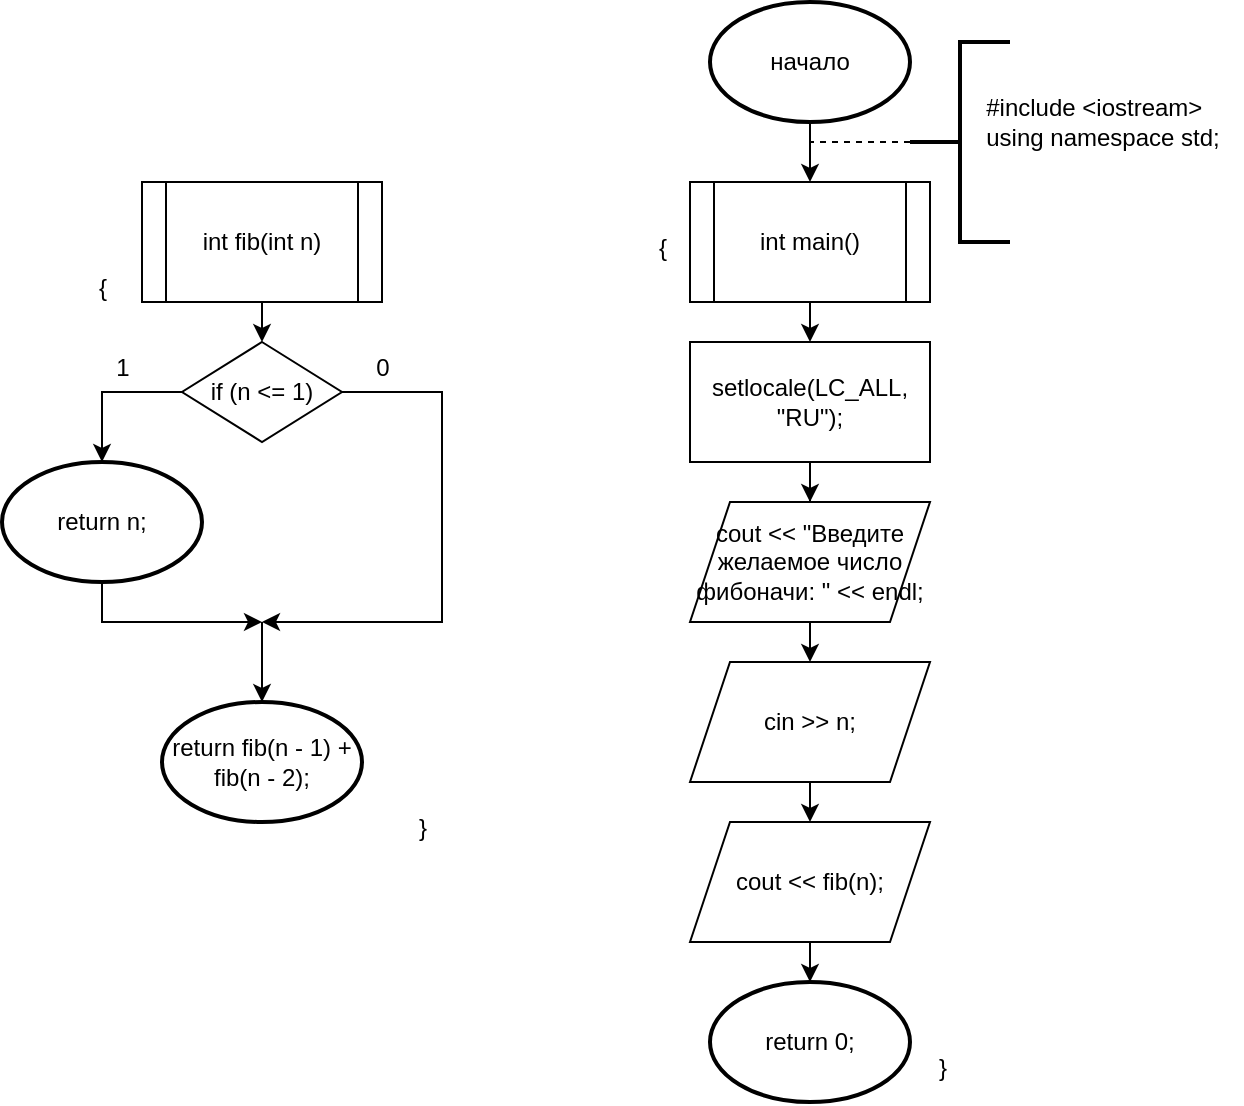 <mxfile version="25.0.2">
  <diagram name="Страница — 1" id="xor5v47UbdHk0WgQMwp9">
    <mxGraphModel dx="521" dy="709" grid="1" gridSize="10" guides="1" tooltips="1" connect="1" arrows="1" fold="1" page="1" pageScale="1" pageWidth="827" pageHeight="1169" math="0" shadow="0">
      <root>
        <mxCell id="0" />
        <mxCell id="1" parent="0" />
        <mxCell id="p71N7ng7_zQ5OIhSm6_l-6" style="edgeStyle=orthogonalEdgeStyle;rounded=0;orthogonalLoop=1;jettySize=auto;html=1;exitX=0.5;exitY=1;exitDx=0;exitDy=0;exitPerimeter=0;entryX=0.5;entryY=0;entryDx=0;entryDy=0;" edge="1" parent="1" source="p71N7ng7_zQ5OIhSm6_l-1" target="p71N7ng7_zQ5OIhSm6_l-5">
          <mxGeometry relative="1" as="geometry" />
        </mxCell>
        <mxCell id="p71N7ng7_zQ5OIhSm6_l-1" value="начало" style="strokeWidth=2;html=1;shape=mxgraph.flowchart.start_1;whiteSpace=wrap;" vertex="1" parent="1">
          <mxGeometry x="364" y="10" width="100" height="60" as="geometry" />
        </mxCell>
        <mxCell id="p71N7ng7_zQ5OIhSm6_l-2" value="" style="strokeWidth=2;html=1;shape=mxgraph.flowchart.annotation_2;align=left;labelPosition=right;pointerEvents=1;" vertex="1" parent="1">
          <mxGeometry x="464" y="30" width="50" height="100" as="geometry" />
        </mxCell>
        <mxCell id="p71N7ng7_zQ5OIhSm6_l-3" value="&lt;div style=&quot;text-align: justify;&quot;&gt;#include &amp;lt;iostream&amp;gt;&lt;/div&gt;&lt;div style=&quot;text-align: justify;&quot;&gt;using namespace std;&lt;/div&gt;" style="text;html=1;align=center;verticalAlign=middle;resizable=0;points=[];autosize=1;strokeColor=none;fillColor=none;" vertex="1" parent="1">
          <mxGeometry x="490" y="50" width="140" height="40" as="geometry" />
        </mxCell>
        <mxCell id="p71N7ng7_zQ5OIhSm6_l-4" value="" style="endArrow=none;dashed=1;html=1;rounded=0;entryX=0.5;entryY=1;entryDx=0;entryDy=0;entryPerimeter=0;exitX=0;exitY=0.5;exitDx=0;exitDy=0;exitPerimeter=0;" edge="1" parent="1" source="p71N7ng7_zQ5OIhSm6_l-2" target="p71N7ng7_zQ5OIhSm6_l-1">
          <mxGeometry width="50" height="50" relative="1" as="geometry">
            <mxPoint x="360" y="170" as="sourcePoint" />
            <mxPoint x="410" y="120" as="targetPoint" />
            <Array as="points">
              <mxPoint x="414" y="80" />
            </Array>
          </mxGeometry>
        </mxCell>
        <mxCell id="p71N7ng7_zQ5OIhSm6_l-11" style="edgeStyle=orthogonalEdgeStyle;rounded=0;orthogonalLoop=1;jettySize=auto;html=1;exitX=0.5;exitY=1;exitDx=0;exitDy=0;entryX=0.5;entryY=0;entryDx=0;entryDy=0;" edge="1" parent="1" source="p71N7ng7_zQ5OIhSm6_l-5" target="p71N7ng7_zQ5OIhSm6_l-7">
          <mxGeometry relative="1" as="geometry" />
        </mxCell>
        <mxCell id="p71N7ng7_zQ5OIhSm6_l-5" value="int main()" style="shape=process;whiteSpace=wrap;html=1;backgroundOutline=1;" vertex="1" parent="1">
          <mxGeometry x="354" y="100" width="120" height="60" as="geometry" />
        </mxCell>
        <mxCell id="p71N7ng7_zQ5OIhSm6_l-12" style="edgeStyle=orthogonalEdgeStyle;rounded=0;orthogonalLoop=1;jettySize=auto;html=1;exitX=0.5;exitY=1;exitDx=0;exitDy=0;" edge="1" parent="1" source="p71N7ng7_zQ5OIhSm6_l-7" target="p71N7ng7_zQ5OIhSm6_l-8">
          <mxGeometry relative="1" as="geometry" />
        </mxCell>
        <mxCell id="p71N7ng7_zQ5OIhSm6_l-7" value="setlocale(LC_ALL, &quot;RU&quot;);" style="rounded=0;whiteSpace=wrap;html=1;" vertex="1" parent="1">
          <mxGeometry x="354" y="180" width="120" height="60" as="geometry" />
        </mxCell>
        <mxCell id="p71N7ng7_zQ5OIhSm6_l-16" style="edgeStyle=orthogonalEdgeStyle;rounded=0;orthogonalLoop=1;jettySize=auto;html=1;exitX=0.5;exitY=1;exitDx=0;exitDy=0;entryX=0.5;entryY=0;entryDx=0;entryDy=0;" edge="1" parent="1" source="p71N7ng7_zQ5OIhSm6_l-8" target="p71N7ng7_zQ5OIhSm6_l-15">
          <mxGeometry relative="1" as="geometry" />
        </mxCell>
        <mxCell id="p71N7ng7_zQ5OIhSm6_l-8" value="cout &amp;lt;&amp;lt; &quot;Введите желаемое число фибоначи: &quot; &amp;lt;&amp;lt; endl;" style="shape=parallelogram;perimeter=parallelogramPerimeter;whiteSpace=wrap;html=1;fixedSize=1;" vertex="1" parent="1">
          <mxGeometry x="354" y="260" width="120" height="60" as="geometry" />
        </mxCell>
        <mxCell id="p71N7ng7_zQ5OIhSm6_l-9" value="cout &amp;lt;&amp;lt; fib(n);" style="shape=parallelogram;perimeter=parallelogramPerimeter;whiteSpace=wrap;html=1;fixedSize=1;" vertex="1" parent="1">
          <mxGeometry x="354" y="420" width="120" height="60" as="geometry" />
        </mxCell>
        <mxCell id="p71N7ng7_zQ5OIhSm6_l-10" value="return 0;" style="strokeWidth=2;html=1;shape=mxgraph.flowchart.start_1;whiteSpace=wrap;" vertex="1" parent="1">
          <mxGeometry x="364" y="500" width="100" height="60" as="geometry" />
        </mxCell>
        <mxCell id="p71N7ng7_zQ5OIhSm6_l-14" style="edgeStyle=orthogonalEdgeStyle;rounded=0;orthogonalLoop=1;jettySize=auto;html=1;exitX=0.5;exitY=1;exitDx=0;exitDy=0;entryX=0.5;entryY=0;entryDx=0;entryDy=0;entryPerimeter=0;" edge="1" parent="1" source="p71N7ng7_zQ5OIhSm6_l-9" target="p71N7ng7_zQ5OIhSm6_l-10">
          <mxGeometry relative="1" as="geometry" />
        </mxCell>
        <mxCell id="p71N7ng7_zQ5OIhSm6_l-17" style="edgeStyle=orthogonalEdgeStyle;rounded=0;orthogonalLoop=1;jettySize=auto;html=1;exitX=0.5;exitY=1;exitDx=0;exitDy=0;entryX=0.5;entryY=0;entryDx=0;entryDy=0;" edge="1" parent="1" source="p71N7ng7_zQ5OIhSm6_l-15" target="p71N7ng7_zQ5OIhSm6_l-9">
          <mxGeometry relative="1" as="geometry" />
        </mxCell>
        <mxCell id="p71N7ng7_zQ5OIhSm6_l-15" value="cin &amp;gt;&amp;gt; n;" style="shape=parallelogram;perimeter=parallelogramPerimeter;whiteSpace=wrap;html=1;fixedSize=1;" vertex="1" parent="1">
          <mxGeometry x="354" y="340" width="120" height="60" as="geometry" />
        </mxCell>
        <mxCell id="p71N7ng7_zQ5OIhSm6_l-27" style="edgeStyle=orthogonalEdgeStyle;rounded=0;orthogonalLoop=1;jettySize=auto;html=1;exitX=0.5;exitY=1;exitDx=0;exitDy=0;entryX=0.5;entryY=0;entryDx=0;entryDy=0;" edge="1" parent="1" source="p71N7ng7_zQ5OIhSm6_l-18" target="p71N7ng7_zQ5OIhSm6_l-19">
          <mxGeometry relative="1" as="geometry" />
        </mxCell>
        <mxCell id="p71N7ng7_zQ5OIhSm6_l-18" value="int fib(int n)" style="shape=process;whiteSpace=wrap;html=1;backgroundOutline=1;" vertex="1" parent="1">
          <mxGeometry x="80" y="100" width="120" height="60" as="geometry" />
        </mxCell>
        <mxCell id="p71N7ng7_zQ5OIhSm6_l-25" style="edgeStyle=orthogonalEdgeStyle;rounded=0;orthogonalLoop=1;jettySize=auto;html=1;exitX=1;exitY=0.5;exitDx=0;exitDy=0;" edge="1" parent="1" source="p71N7ng7_zQ5OIhSm6_l-19">
          <mxGeometry relative="1" as="geometry">
            <mxPoint x="140" y="320" as="targetPoint" />
            <Array as="points">
              <mxPoint x="230" y="205" />
              <mxPoint x="230" y="320" />
            </Array>
          </mxGeometry>
        </mxCell>
        <mxCell id="p71N7ng7_zQ5OIhSm6_l-19" value="if (n &amp;lt;= 1)" style="rhombus;whiteSpace=wrap;html=1;" vertex="1" parent="1">
          <mxGeometry x="100" y="180" width="80" height="50" as="geometry" />
        </mxCell>
        <mxCell id="p71N7ng7_zQ5OIhSm6_l-24" style="edgeStyle=orthogonalEdgeStyle;rounded=0;orthogonalLoop=1;jettySize=auto;html=1;exitX=0.5;exitY=1;exitDx=0;exitDy=0;exitPerimeter=0;" edge="1" parent="1" source="p71N7ng7_zQ5OIhSm6_l-20">
          <mxGeometry relative="1" as="geometry">
            <mxPoint x="140" y="320" as="targetPoint" />
            <Array as="points">
              <mxPoint x="60" y="320" />
            </Array>
          </mxGeometry>
        </mxCell>
        <mxCell id="p71N7ng7_zQ5OIhSm6_l-20" value="return n;" style="strokeWidth=2;html=1;shape=mxgraph.flowchart.start_1;whiteSpace=wrap;" vertex="1" parent="1">
          <mxGeometry x="10" y="240" width="100" height="60" as="geometry" />
        </mxCell>
        <mxCell id="p71N7ng7_zQ5OIhSm6_l-21" style="edgeStyle=orthogonalEdgeStyle;rounded=0;orthogonalLoop=1;jettySize=auto;html=1;exitX=0;exitY=0.5;exitDx=0;exitDy=0;entryX=0.5;entryY=0;entryDx=0;entryDy=0;entryPerimeter=0;" edge="1" parent="1" source="p71N7ng7_zQ5OIhSm6_l-19" target="p71N7ng7_zQ5OIhSm6_l-20">
          <mxGeometry relative="1" as="geometry" />
        </mxCell>
        <mxCell id="p71N7ng7_zQ5OIhSm6_l-22" value="return fib(n - 1) + fib(n - 2);" style="strokeWidth=2;html=1;shape=mxgraph.flowchart.start_1;whiteSpace=wrap;" vertex="1" parent="1">
          <mxGeometry x="90" y="360" width="100" height="60" as="geometry" />
        </mxCell>
        <mxCell id="p71N7ng7_zQ5OIhSm6_l-26" value="" style="endArrow=classic;html=1;rounded=0;entryX=0.5;entryY=0;entryDx=0;entryDy=0;entryPerimeter=0;" edge="1" parent="1" target="p71N7ng7_zQ5OIhSm6_l-22">
          <mxGeometry width="50" height="50" relative="1" as="geometry">
            <mxPoint x="140" y="320" as="sourcePoint" />
            <mxPoint x="190" y="270" as="targetPoint" />
          </mxGeometry>
        </mxCell>
        <mxCell id="p71N7ng7_zQ5OIhSm6_l-28" value="1" style="text;html=1;align=center;verticalAlign=middle;resizable=0;points=[];autosize=1;strokeColor=none;fillColor=none;" vertex="1" parent="1">
          <mxGeometry x="55" y="178" width="30" height="30" as="geometry" />
        </mxCell>
        <mxCell id="p71N7ng7_zQ5OIhSm6_l-29" value="0" style="text;html=1;align=center;verticalAlign=middle;resizable=0;points=[];autosize=1;strokeColor=none;fillColor=none;" vertex="1" parent="1">
          <mxGeometry x="185" y="178" width="30" height="30" as="geometry" />
        </mxCell>
        <mxCell id="p71N7ng7_zQ5OIhSm6_l-30" value="{" style="text;html=1;align=center;verticalAlign=middle;resizable=0;points=[];autosize=1;strokeColor=none;fillColor=none;" vertex="1" parent="1">
          <mxGeometry x="45" y="138" width="30" height="30" as="geometry" />
        </mxCell>
        <mxCell id="p71N7ng7_zQ5OIhSm6_l-31" value="}" style="text;html=1;align=center;verticalAlign=middle;resizable=0;points=[];autosize=1;strokeColor=none;fillColor=none;" vertex="1" parent="1">
          <mxGeometry x="205" y="408" width="30" height="30" as="geometry" />
        </mxCell>
        <mxCell id="p71N7ng7_zQ5OIhSm6_l-32" value="{" style="text;html=1;align=center;verticalAlign=middle;resizable=0;points=[];autosize=1;strokeColor=none;fillColor=none;" vertex="1" parent="1">
          <mxGeometry x="325" y="118" width="30" height="30" as="geometry" />
        </mxCell>
        <mxCell id="p71N7ng7_zQ5OIhSm6_l-33" value="}" style="text;html=1;align=center;verticalAlign=middle;resizable=0;points=[];autosize=1;strokeColor=none;fillColor=none;" vertex="1" parent="1">
          <mxGeometry x="465" y="528" width="30" height="30" as="geometry" />
        </mxCell>
      </root>
    </mxGraphModel>
  </diagram>
</mxfile>
